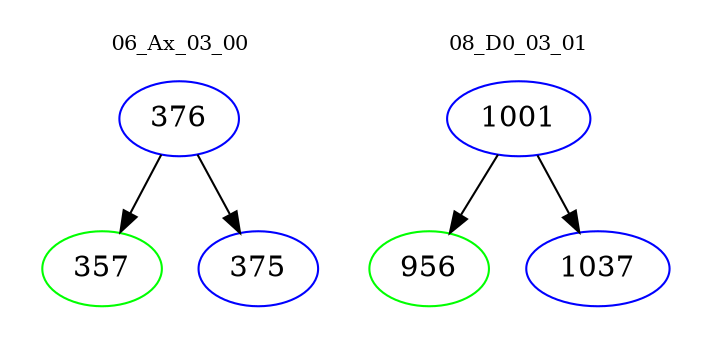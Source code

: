 digraph{
subgraph cluster_0 {
color = white
label = "06_Ax_03_00";
fontsize=10;
T0_376 [label="376", color="blue"]
T0_376 -> T0_357 [color="black"]
T0_357 [label="357", color="green"]
T0_376 -> T0_375 [color="black"]
T0_375 [label="375", color="blue"]
}
subgraph cluster_1 {
color = white
label = "08_D0_03_01";
fontsize=10;
T1_1001 [label="1001", color="blue"]
T1_1001 -> T1_956 [color="black"]
T1_956 [label="956", color="green"]
T1_1001 -> T1_1037 [color="black"]
T1_1037 [label="1037", color="blue"]
}
}
